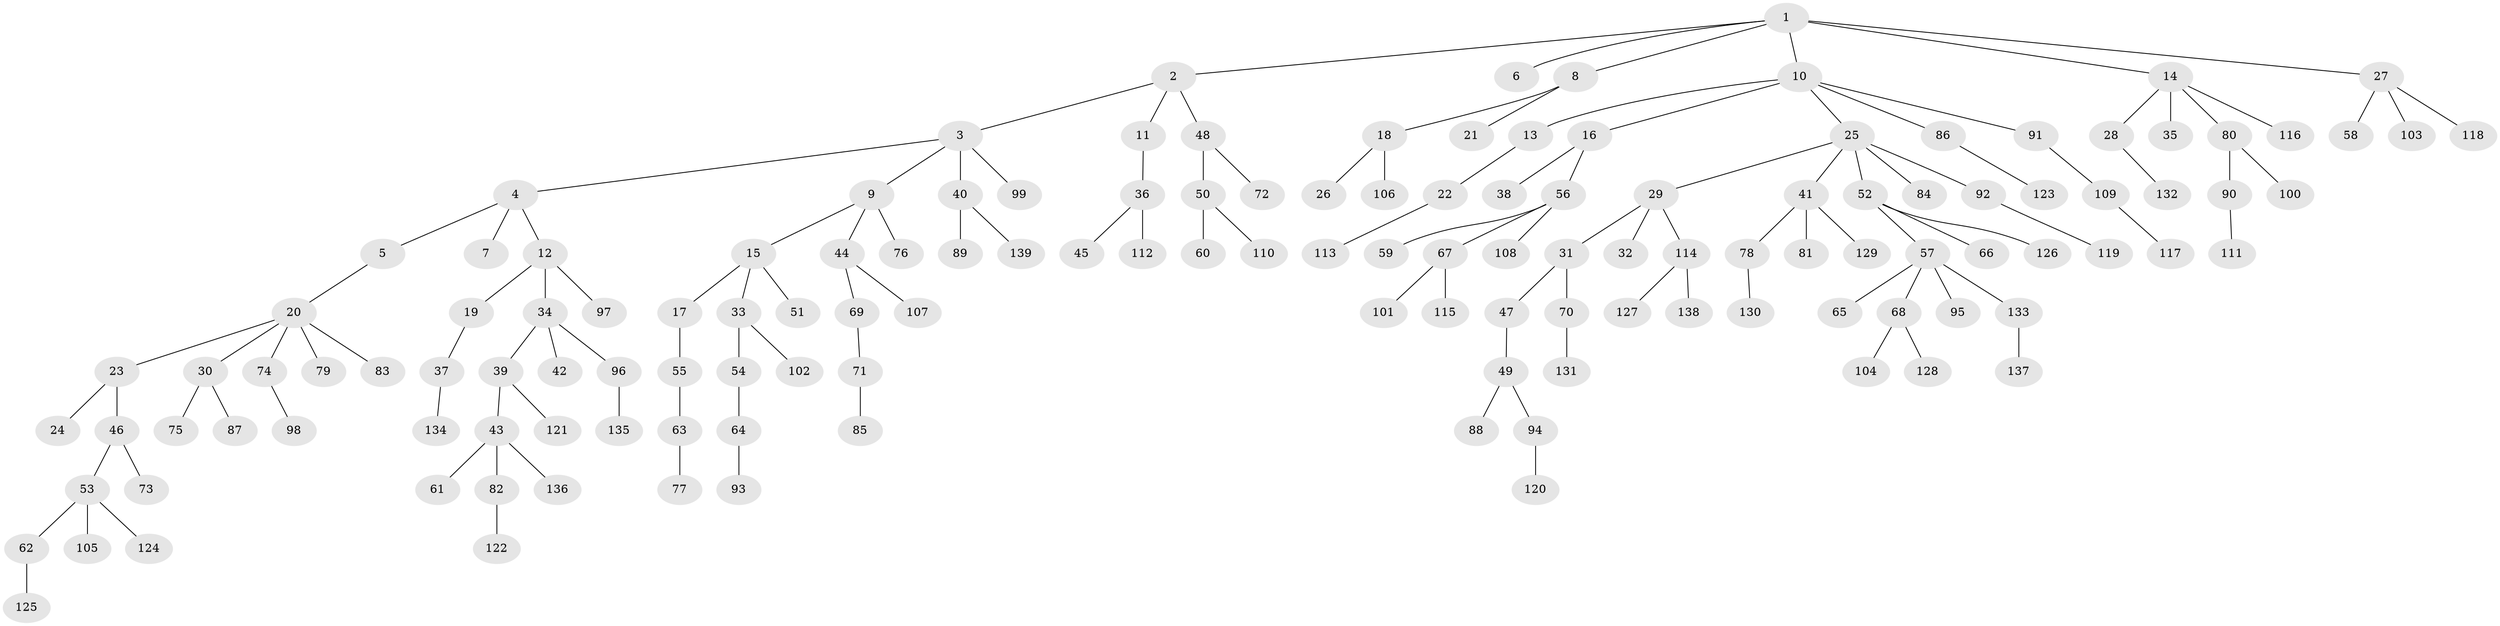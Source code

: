 // coarse degree distribution, {4: 0.047619047619047616, 5: 0.03571428571428571, 2: 0.32142857142857145, 3: 0.15476190476190477, 1: 0.42857142857142855, 6: 0.011904761904761904}
// Generated by graph-tools (version 1.1) at 2025/37/03/04/25 23:37:20]
// undirected, 139 vertices, 138 edges
graph export_dot {
  node [color=gray90,style=filled];
  1;
  2;
  3;
  4;
  5;
  6;
  7;
  8;
  9;
  10;
  11;
  12;
  13;
  14;
  15;
  16;
  17;
  18;
  19;
  20;
  21;
  22;
  23;
  24;
  25;
  26;
  27;
  28;
  29;
  30;
  31;
  32;
  33;
  34;
  35;
  36;
  37;
  38;
  39;
  40;
  41;
  42;
  43;
  44;
  45;
  46;
  47;
  48;
  49;
  50;
  51;
  52;
  53;
  54;
  55;
  56;
  57;
  58;
  59;
  60;
  61;
  62;
  63;
  64;
  65;
  66;
  67;
  68;
  69;
  70;
  71;
  72;
  73;
  74;
  75;
  76;
  77;
  78;
  79;
  80;
  81;
  82;
  83;
  84;
  85;
  86;
  87;
  88;
  89;
  90;
  91;
  92;
  93;
  94;
  95;
  96;
  97;
  98;
  99;
  100;
  101;
  102;
  103;
  104;
  105;
  106;
  107;
  108;
  109;
  110;
  111;
  112;
  113;
  114;
  115;
  116;
  117;
  118;
  119;
  120;
  121;
  122;
  123;
  124;
  125;
  126;
  127;
  128;
  129;
  130;
  131;
  132;
  133;
  134;
  135;
  136;
  137;
  138;
  139;
  1 -- 2;
  1 -- 6;
  1 -- 8;
  1 -- 10;
  1 -- 14;
  1 -- 27;
  2 -- 3;
  2 -- 11;
  2 -- 48;
  3 -- 4;
  3 -- 9;
  3 -- 40;
  3 -- 99;
  4 -- 5;
  4 -- 7;
  4 -- 12;
  5 -- 20;
  8 -- 18;
  8 -- 21;
  9 -- 15;
  9 -- 44;
  9 -- 76;
  10 -- 13;
  10 -- 16;
  10 -- 25;
  10 -- 86;
  10 -- 91;
  11 -- 36;
  12 -- 19;
  12 -- 34;
  12 -- 97;
  13 -- 22;
  14 -- 28;
  14 -- 35;
  14 -- 80;
  14 -- 116;
  15 -- 17;
  15 -- 33;
  15 -- 51;
  16 -- 38;
  16 -- 56;
  17 -- 55;
  18 -- 26;
  18 -- 106;
  19 -- 37;
  20 -- 23;
  20 -- 30;
  20 -- 74;
  20 -- 79;
  20 -- 83;
  22 -- 113;
  23 -- 24;
  23 -- 46;
  25 -- 29;
  25 -- 41;
  25 -- 52;
  25 -- 84;
  25 -- 92;
  27 -- 58;
  27 -- 103;
  27 -- 118;
  28 -- 132;
  29 -- 31;
  29 -- 32;
  29 -- 114;
  30 -- 75;
  30 -- 87;
  31 -- 47;
  31 -- 70;
  33 -- 54;
  33 -- 102;
  34 -- 39;
  34 -- 42;
  34 -- 96;
  36 -- 45;
  36 -- 112;
  37 -- 134;
  39 -- 43;
  39 -- 121;
  40 -- 89;
  40 -- 139;
  41 -- 78;
  41 -- 81;
  41 -- 129;
  43 -- 61;
  43 -- 82;
  43 -- 136;
  44 -- 69;
  44 -- 107;
  46 -- 53;
  46 -- 73;
  47 -- 49;
  48 -- 50;
  48 -- 72;
  49 -- 88;
  49 -- 94;
  50 -- 60;
  50 -- 110;
  52 -- 57;
  52 -- 66;
  52 -- 126;
  53 -- 62;
  53 -- 105;
  53 -- 124;
  54 -- 64;
  55 -- 63;
  56 -- 59;
  56 -- 67;
  56 -- 108;
  57 -- 65;
  57 -- 68;
  57 -- 95;
  57 -- 133;
  62 -- 125;
  63 -- 77;
  64 -- 93;
  67 -- 101;
  67 -- 115;
  68 -- 104;
  68 -- 128;
  69 -- 71;
  70 -- 131;
  71 -- 85;
  74 -- 98;
  78 -- 130;
  80 -- 90;
  80 -- 100;
  82 -- 122;
  86 -- 123;
  90 -- 111;
  91 -- 109;
  92 -- 119;
  94 -- 120;
  96 -- 135;
  109 -- 117;
  114 -- 127;
  114 -- 138;
  133 -- 137;
}
